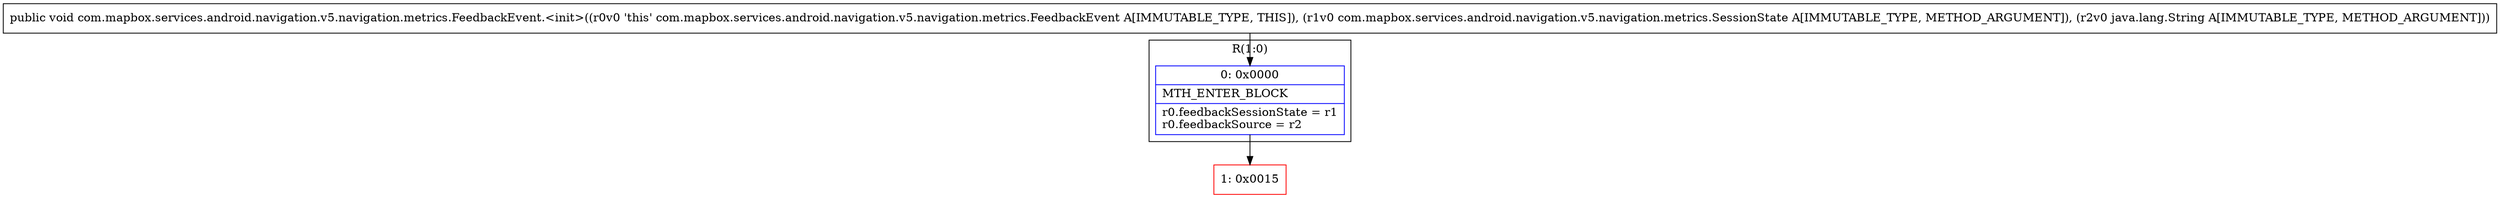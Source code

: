 digraph "CFG forcom.mapbox.services.android.navigation.v5.navigation.metrics.FeedbackEvent.\<init\>(Lcom\/mapbox\/services\/android\/navigation\/v5\/navigation\/metrics\/SessionState;Ljava\/lang\/String;)V" {
subgraph cluster_Region_1984430142 {
label = "R(1:0)";
node [shape=record,color=blue];
Node_0 [shape=record,label="{0\:\ 0x0000|MTH_ENTER_BLOCK\l|r0.feedbackSessionState = r1\lr0.feedbackSource = r2\l}"];
}
Node_1 [shape=record,color=red,label="{1\:\ 0x0015}"];
MethodNode[shape=record,label="{public void com.mapbox.services.android.navigation.v5.navigation.metrics.FeedbackEvent.\<init\>((r0v0 'this' com.mapbox.services.android.navigation.v5.navigation.metrics.FeedbackEvent A[IMMUTABLE_TYPE, THIS]), (r1v0 com.mapbox.services.android.navigation.v5.navigation.metrics.SessionState A[IMMUTABLE_TYPE, METHOD_ARGUMENT]), (r2v0 java.lang.String A[IMMUTABLE_TYPE, METHOD_ARGUMENT])) }"];
MethodNode -> Node_0;
Node_0 -> Node_1;
}

